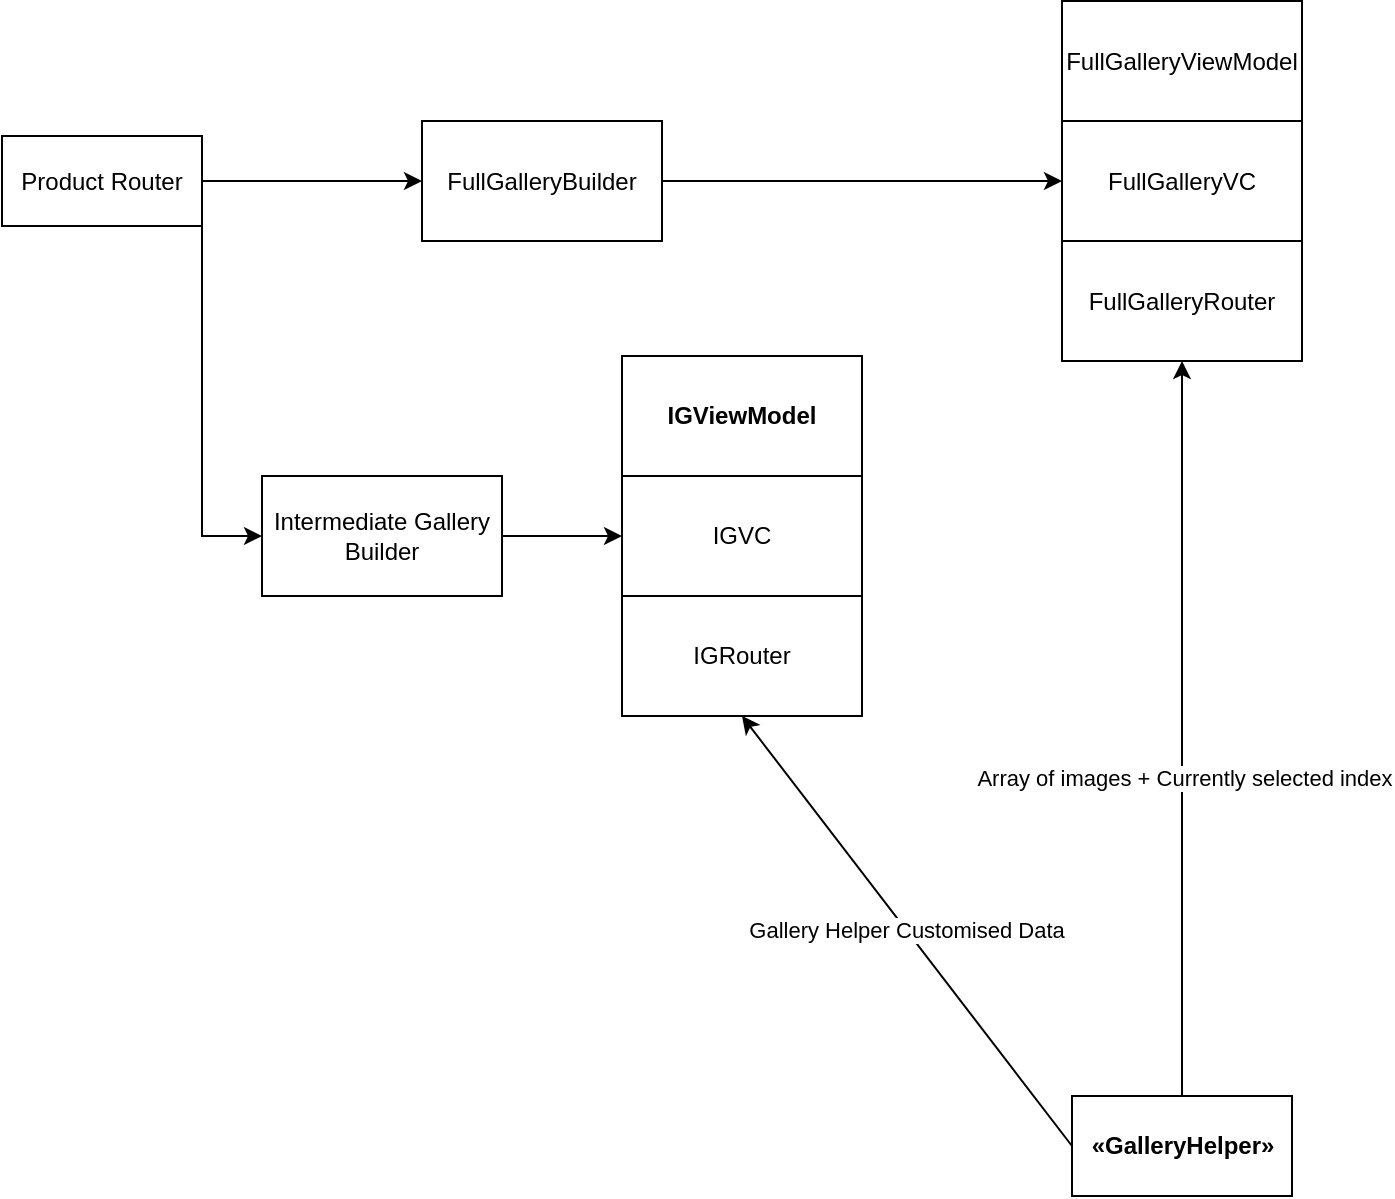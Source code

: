 <mxfile version="17.4.0" type="github">
  <diagram id="wbPQOXq48W7J5PQ6TROL" name="Page-1">
    <mxGraphModel dx="1425" dy="758" grid="1" gridSize="10" guides="1" tooltips="1" connect="1" arrows="1" fold="1" page="1" pageScale="1" pageWidth="827" pageHeight="1169" math="0" shadow="0">
      <root>
        <mxCell id="0" />
        <mxCell id="1" parent="0" />
        <mxCell id="RjxIzfpkFI7FN8zelMpl-7" value="" style="edgeStyle=orthogonalEdgeStyle;rounded=0;orthogonalLoop=1;jettySize=auto;html=1;" parent="1" source="RjxIzfpkFI7FN8zelMpl-3" target="RjxIzfpkFI7FN8zelMpl-4" edge="1">
          <mxGeometry relative="1" as="geometry" />
        </mxCell>
        <mxCell id="RjxIzfpkFI7FN8zelMpl-22" style="edgeStyle=orthogonalEdgeStyle;rounded=0;orthogonalLoop=1;jettySize=auto;html=1;exitX=1;exitY=1;exitDx=0;exitDy=0;entryX=0;entryY=0.5;entryDx=0;entryDy=0;" parent="1" source="RjxIzfpkFI7FN8zelMpl-3" target="RjxIzfpkFI7FN8zelMpl-6" edge="1">
          <mxGeometry relative="1" as="geometry" />
        </mxCell>
        <mxCell id="RjxIzfpkFI7FN8zelMpl-3" value="Product Router" style="rounded=0;whiteSpace=wrap;html=1;" parent="1" vertex="1">
          <mxGeometry y="290" width="100" height="45" as="geometry" />
        </mxCell>
        <mxCell id="RjxIzfpkFI7FN8zelMpl-12" value="" style="edgeStyle=orthogonalEdgeStyle;rounded=0;orthogonalLoop=1;jettySize=auto;html=1;entryX=0;entryY=0.5;entryDx=0;entryDy=0;" parent="1" source="RjxIzfpkFI7FN8zelMpl-4" target="RjxIzfpkFI7FN8zelMpl-10" edge="1">
          <mxGeometry relative="1" as="geometry" />
        </mxCell>
        <mxCell id="RjxIzfpkFI7FN8zelMpl-4" value="FullGalleryBuilder" style="rounded=0;whiteSpace=wrap;html=1;" parent="1" vertex="1">
          <mxGeometry x="210" y="282.5" width="120" height="60" as="geometry" />
        </mxCell>
        <mxCell id="RjxIzfpkFI7FN8zelMpl-17" value="" style="edgeStyle=orthogonalEdgeStyle;rounded=0;orthogonalLoop=1;jettySize=auto;html=1;entryX=0;entryY=0.5;entryDx=0;entryDy=0;" parent="1" source="RjxIzfpkFI7FN8zelMpl-6" target="RjxIzfpkFI7FN8zelMpl-15" edge="1">
          <mxGeometry relative="1" as="geometry">
            <mxPoint x="520" y="560" as="targetPoint" />
            <Array as="points" />
          </mxGeometry>
        </mxCell>
        <mxCell id="RjxIzfpkFI7FN8zelMpl-6" value="Intermediate Gallery Builder" style="rounded=0;whiteSpace=wrap;html=1;" parent="1" vertex="1">
          <mxGeometry x="130" y="460" width="120" height="60" as="geometry" />
        </mxCell>
        <mxCell id="RjxIzfpkFI7FN8zelMpl-18" value="" style="group" parent="1" vertex="1" connectable="0">
          <mxGeometry x="530" y="222.5" width="120" height="180" as="geometry" />
        </mxCell>
        <mxCell id="RjxIzfpkFI7FN8zelMpl-9" value="FullGalleryRouter" style="rounded=0;whiteSpace=wrap;html=1;" parent="RjxIzfpkFI7FN8zelMpl-18" vertex="1">
          <mxGeometry y="120" width="120" height="60" as="geometry" />
        </mxCell>
        <mxCell id="RjxIzfpkFI7FN8zelMpl-10" value="FullGalleryVC" style="rounded=0;whiteSpace=wrap;html=1;" parent="RjxIzfpkFI7FN8zelMpl-18" vertex="1">
          <mxGeometry y="60" width="120" height="60" as="geometry" />
        </mxCell>
        <mxCell id="RjxIzfpkFI7FN8zelMpl-11" value="FullGalleryViewModel" style="rounded=0;whiteSpace=wrap;html=1;" parent="RjxIzfpkFI7FN8zelMpl-18" vertex="1">
          <mxGeometry width="120" height="60" as="geometry" />
        </mxCell>
        <mxCell id="RjxIzfpkFI7FN8zelMpl-19" value="" style="group" parent="1" vertex="1" connectable="0">
          <mxGeometry x="310" y="400" width="120" height="180" as="geometry" />
        </mxCell>
        <mxCell id="RjxIzfpkFI7FN8zelMpl-14" value="IGRouter" style="rounded=0;whiteSpace=wrap;html=1;" parent="RjxIzfpkFI7FN8zelMpl-19" vertex="1">
          <mxGeometry y="120" width="120" height="60" as="geometry" />
        </mxCell>
        <mxCell id="RjxIzfpkFI7FN8zelMpl-15" value="IGVC" style="rounded=0;whiteSpace=wrap;html=1;" parent="RjxIzfpkFI7FN8zelMpl-19" vertex="1">
          <mxGeometry y="60" width="120" height="60" as="geometry" />
        </mxCell>
        <mxCell id="RjxIzfpkFI7FN8zelMpl-16" value="&lt;b&gt;IGViewModel&lt;/b&gt;" style="rounded=0;whiteSpace=wrap;html=1;" parent="RjxIzfpkFI7FN8zelMpl-19" vertex="1">
          <mxGeometry width="120" height="60" as="geometry" />
        </mxCell>
        <mxCell id="TtowXr5rPj4FiJJlH8JE-1" value="" style="edgeStyle=orthogonalEdgeStyle;rounded=0;orthogonalLoop=1;jettySize=auto;html=1;" edge="1" parent="1" source="RjxIzfpkFI7FN8zelMpl-21" target="RjxIzfpkFI7FN8zelMpl-9">
          <mxGeometry relative="1" as="geometry" />
        </mxCell>
        <mxCell id="TtowXr5rPj4FiJJlH8JE-2" value="Array of images + Currently selected index" style="edgeLabel;html=1;align=center;verticalAlign=middle;resizable=0;points=[];" vertex="1" connectable="0" parent="TtowXr5rPj4FiJJlH8JE-1">
          <mxGeometry x="-0.135" y="-1" relative="1" as="geometry">
            <mxPoint as="offset" />
          </mxGeometry>
        </mxCell>
        <mxCell id="RjxIzfpkFI7FN8zelMpl-21" value="&lt;b&gt;«GalleryHelper»&lt;/b&gt;" style="html=1;strokeWidth=1;imageWidth=47;imageHeight=24;" parent="1" vertex="1">
          <mxGeometry x="535" y="770" width="110" height="50" as="geometry" />
        </mxCell>
        <mxCell id="TtowXr5rPj4FiJJlH8JE-3" value="" style="endArrow=classic;html=1;rounded=0;exitX=0;exitY=0.5;exitDx=0;exitDy=0;entryX=0.5;entryY=1;entryDx=0;entryDy=0;" edge="1" parent="1" source="RjxIzfpkFI7FN8zelMpl-21" target="RjxIzfpkFI7FN8zelMpl-14">
          <mxGeometry width="50" height="50" relative="1" as="geometry">
            <mxPoint x="310" y="660" as="sourcePoint" />
            <mxPoint x="360" y="610" as="targetPoint" />
          </mxGeometry>
        </mxCell>
        <mxCell id="TtowXr5rPj4FiJJlH8JE-4" value="Gallery Helper Customised Data" style="edgeLabel;html=1;align=center;verticalAlign=middle;resizable=0;points=[];" vertex="1" connectable="0" parent="TtowXr5rPj4FiJJlH8JE-3">
          <mxGeometry x="0.011" relative="1" as="geometry">
            <mxPoint as="offset" />
          </mxGeometry>
        </mxCell>
      </root>
    </mxGraphModel>
  </diagram>
</mxfile>
